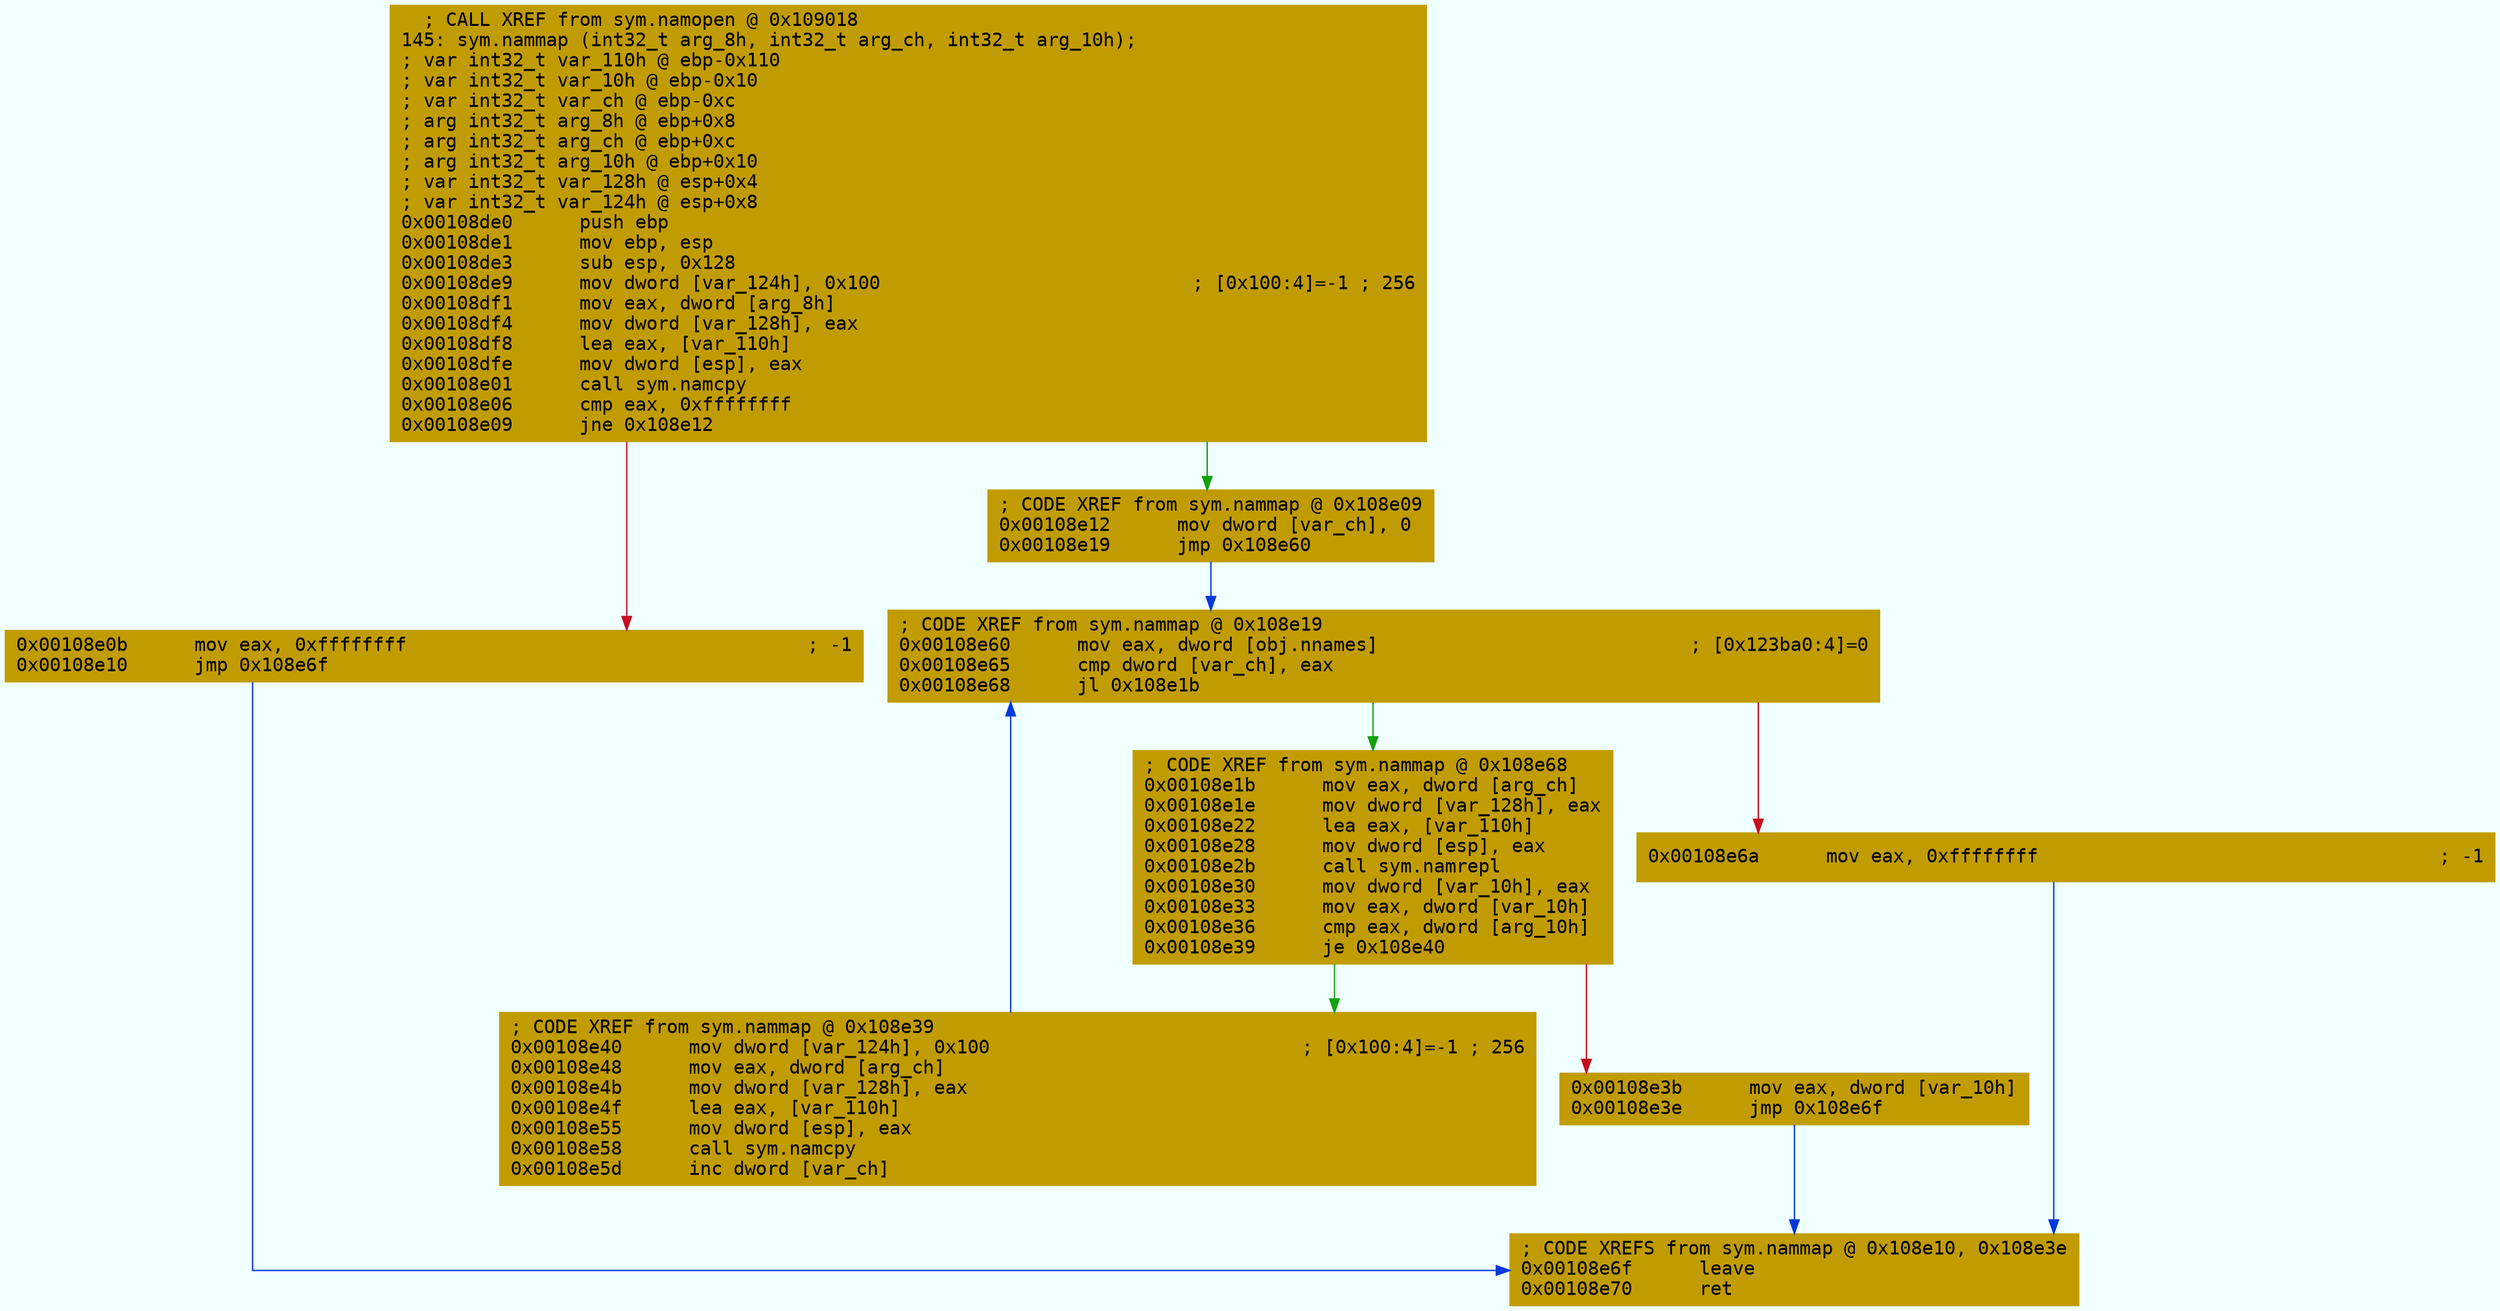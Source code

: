 digraph code {
	graph [bgcolor=azure fontsize=8 fontname="Courier" splines="ortho"];
	node [fillcolor=gray style=filled shape=box];
	edge [arrowhead="normal"];
	"0x00108de0" [URL="sym.nammap/0x00108de0", fillcolor="#c19c00",color="#c19c00", fontname="Courier",label="  ; CALL XREF from sym.namopen @ 0x109018\l145: sym.nammap (int32_t arg_8h, int32_t arg_ch, int32_t arg_10h);\l; var int32_t var_110h @ ebp-0x110\l; var int32_t var_10h @ ebp-0x10\l; var int32_t var_ch @ ebp-0xc\l; arg int32_t arg_8h @ ebp+0x8\l; arg int32_t arg_ch @ ebp+0xc\l; arg int32_t arg_10h @ ebp+0x10\l; var int32_t var_128h @ esp+0x4\l; var int32_t var_124h @ esp+0x8\l0x00108de0      push ebp\l0x00108de1      mov ebp, esp\l0x00108de3      sub esp, 0x128\l0x00108de9      mov dword [var_124h], 0x100                            ; [0x100:4]=-1 ; 256\l0x00108df1      mov eax, dword [arg_8h]\l0x00108df4      mov dword [var_128h], eax\l0x00108df8      lea eax, [var_110h]\l0x00108dfe      mov dword [esp], eax\l0x00108e01      call sym.namcpy\l0x00108e06      cmp eax, 0xffffffff\l0x00108e09      jne 0x108e12\l"]
	"0x00108e0b" [URL="sym.nammap/0x00108e0b", fillcolor="#c19c00",color="#c19c00", fontname="Courier",label="0x00108e0b      mov eax, 0xffffffff                                    ; -1\l0x00108e10      jmp 0x108e6f\l"]
	"0x00108e12" [URL="sym.nammap/0x00108e12", fillcolor="#c19c00",color="#c19c00", fontname="Courier",label="; CODE XREF from sym.nammap @ 0x108e09\l0x00108e12      mov dword [var_ch], 0\l0x00108e19      jmp 0x108e60\l"]
	"0x00108e1b" [URL="sym.nammap/0x00108e1b", fillcolor="#c19c00",color="#c19c00", fontname="Courier",label="; CODE XREF from sym.nammap @ 0x108e68\l0x00108e1b      mov eax, dword [arg_ch]\l0x00108e1e      mov dword [var_128h], eax\l0x00108e22      lea eax, [var_110h]\l0x00108e28      mov dword [esp], eax\l0x00108e2b      call sym.namrepl\l0x00108e30      mov dword [var_10h], eax\l0x00108e33      mov eax, dword [var_10h]\l0x00108e36      cmp eax, dword [arg_10h]\l0x00108e39      je 0x108e40\l"]
	"0x00108e3b" [URL="sym.nammap/0x00108e3b", fillcolor="#c19c00",color="#c19c00", fontname="Courier",label="0x00108e3b      mov eax, dword [var_10h]\l0x00108e3e      jmp 0x108e6f\l"]
	"0x00108e40" [URL="sym.nammap/0x00108e40", fillcolor="#c19c00",color="#c19c00", fontname="Courier",label="; CODE XREF from sym.nammap @ 0x108e39\l0x00108e40      mov dword [var_124h], 0x100                            ; [0x100:4]=-1 ; 256\l0x00108e48      mov eax, dword [arg_ch]\l0x00108e4b      mov dword [var_128h], eax\l0x00108e4f      lea eax, [var_110h]\l0x00108e55      mov dword [esp], eax\l0x00108e58      call sym.namcpy\l0x00108e5d      inc dword [var_ch]\l"]
	"0x00108e60" [URL="sym.nammap/0x00108e60", fillcolor="#c19c00",color="#c19c00", fontname="Courier",label="; CODE XREF from sym.nammap @ 0x108e19\l0x00108e60      mov eax, dword [obj.nnames]                            ; [0x123ba0:4]=0\l0x00108e65      cmp dword [var_ch], eax\l0x00108e68      jl 0x108e1b\l"]
	"0x00108e6a" [URL="sym.nammap/0x00108e6a", fillcolor="#c19c00",color="#c19c00", fontname="Courier",label="0x00108e6a      mov eax, 0xffffffff                                    ; -1\l"]
	"0x00108e6f" [URL="sym.nammap/0x00108e6f", fillcolor="#c19c00",color="#c19c00", fontname="Courier",label="; CODE XREFS from sym.nammap @ 0x108e10, 0x108e3e\l0x00108e6f      leave\l0x00108e70      ret\l"]
        "0x00108de0" -> "0x00108e12" [color="#13a10e"];
        "0x00108de0" -> "0x00108e0b" [color="#c50f1f"];
        "0x00108e0b" -> "0x00108e6f" [color="#0037da"];
        "0x00108e12" -> "0x00108e60" [color="#0037da"];
        "0x00108e1b" -> "0x00108e40" [color="#13a10e"];
        "0x00108e1b" -> "0x00108e3b" [color="#c50f1f"];
        "0x00108e3b" -> "0x00108e6f" [color="#0037da"];
        "0x00108e40" -> "0x00108e60" [color="#0037da"];
        "0x00108e60" -> "0x00108e1b" [color="#13a10e"];
        "0x00108e60" -> "0x00108e6a" [color="#c50f1f"];
        "0x00108e6a" -> "0x00108e6f" [color="#0037da"];
}
